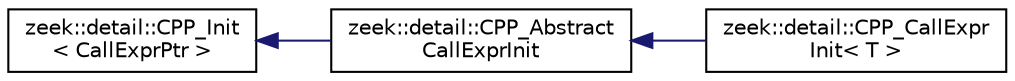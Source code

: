 digraph "Graphical Class Hierarchy"
{
 // LATEX_PDF_SIZE
  edge [fontname="Helvetica",fontsize="10",labelfontname="Helvetica",labelfontsize="10"];
  node [fontname="Helvetica",fontsize="10",shape=record];
  rankdir="LR";
  Node0 [label="zeek::detail::CPP_Init\l\< CallExprPtr \>",height=0.2,width=0.4,color="black", fillcolor="white", style="filled",URL="$d4/ded/classzeek_1_1detail_1_1CPP__Init.html",tooltip=" "];
  Node0 -> Node1 [dir="back",color="midnightblue",fontsize="10",style="solid",fontname="Helvetica"];
  Node1 [label="zeek::detail::CPP_Abstract\lCallExprInit",height=0.2,width=0.4,color="black", fillcolor="white", style="filled",URL="$d6/dbd/classzeek_1_1detail_1_1CPP__AbstractCallExprInit.html",tooltip=" "];
  Node1 -> Node2 [dir="back",color="midnightblue",fontsize="10",style="solid",fontname="Helvetica"];
  Node2 [label="zeek::detail::CPP_CallExpr\lInit\< T \>",height=0.2,width=0.4,color="black", fillcolor="white", style="filled",URL="$d4/d4e/classzeek_1_1detail_1_1CPP__CallExprInit.html",tooltip=" "];
}
